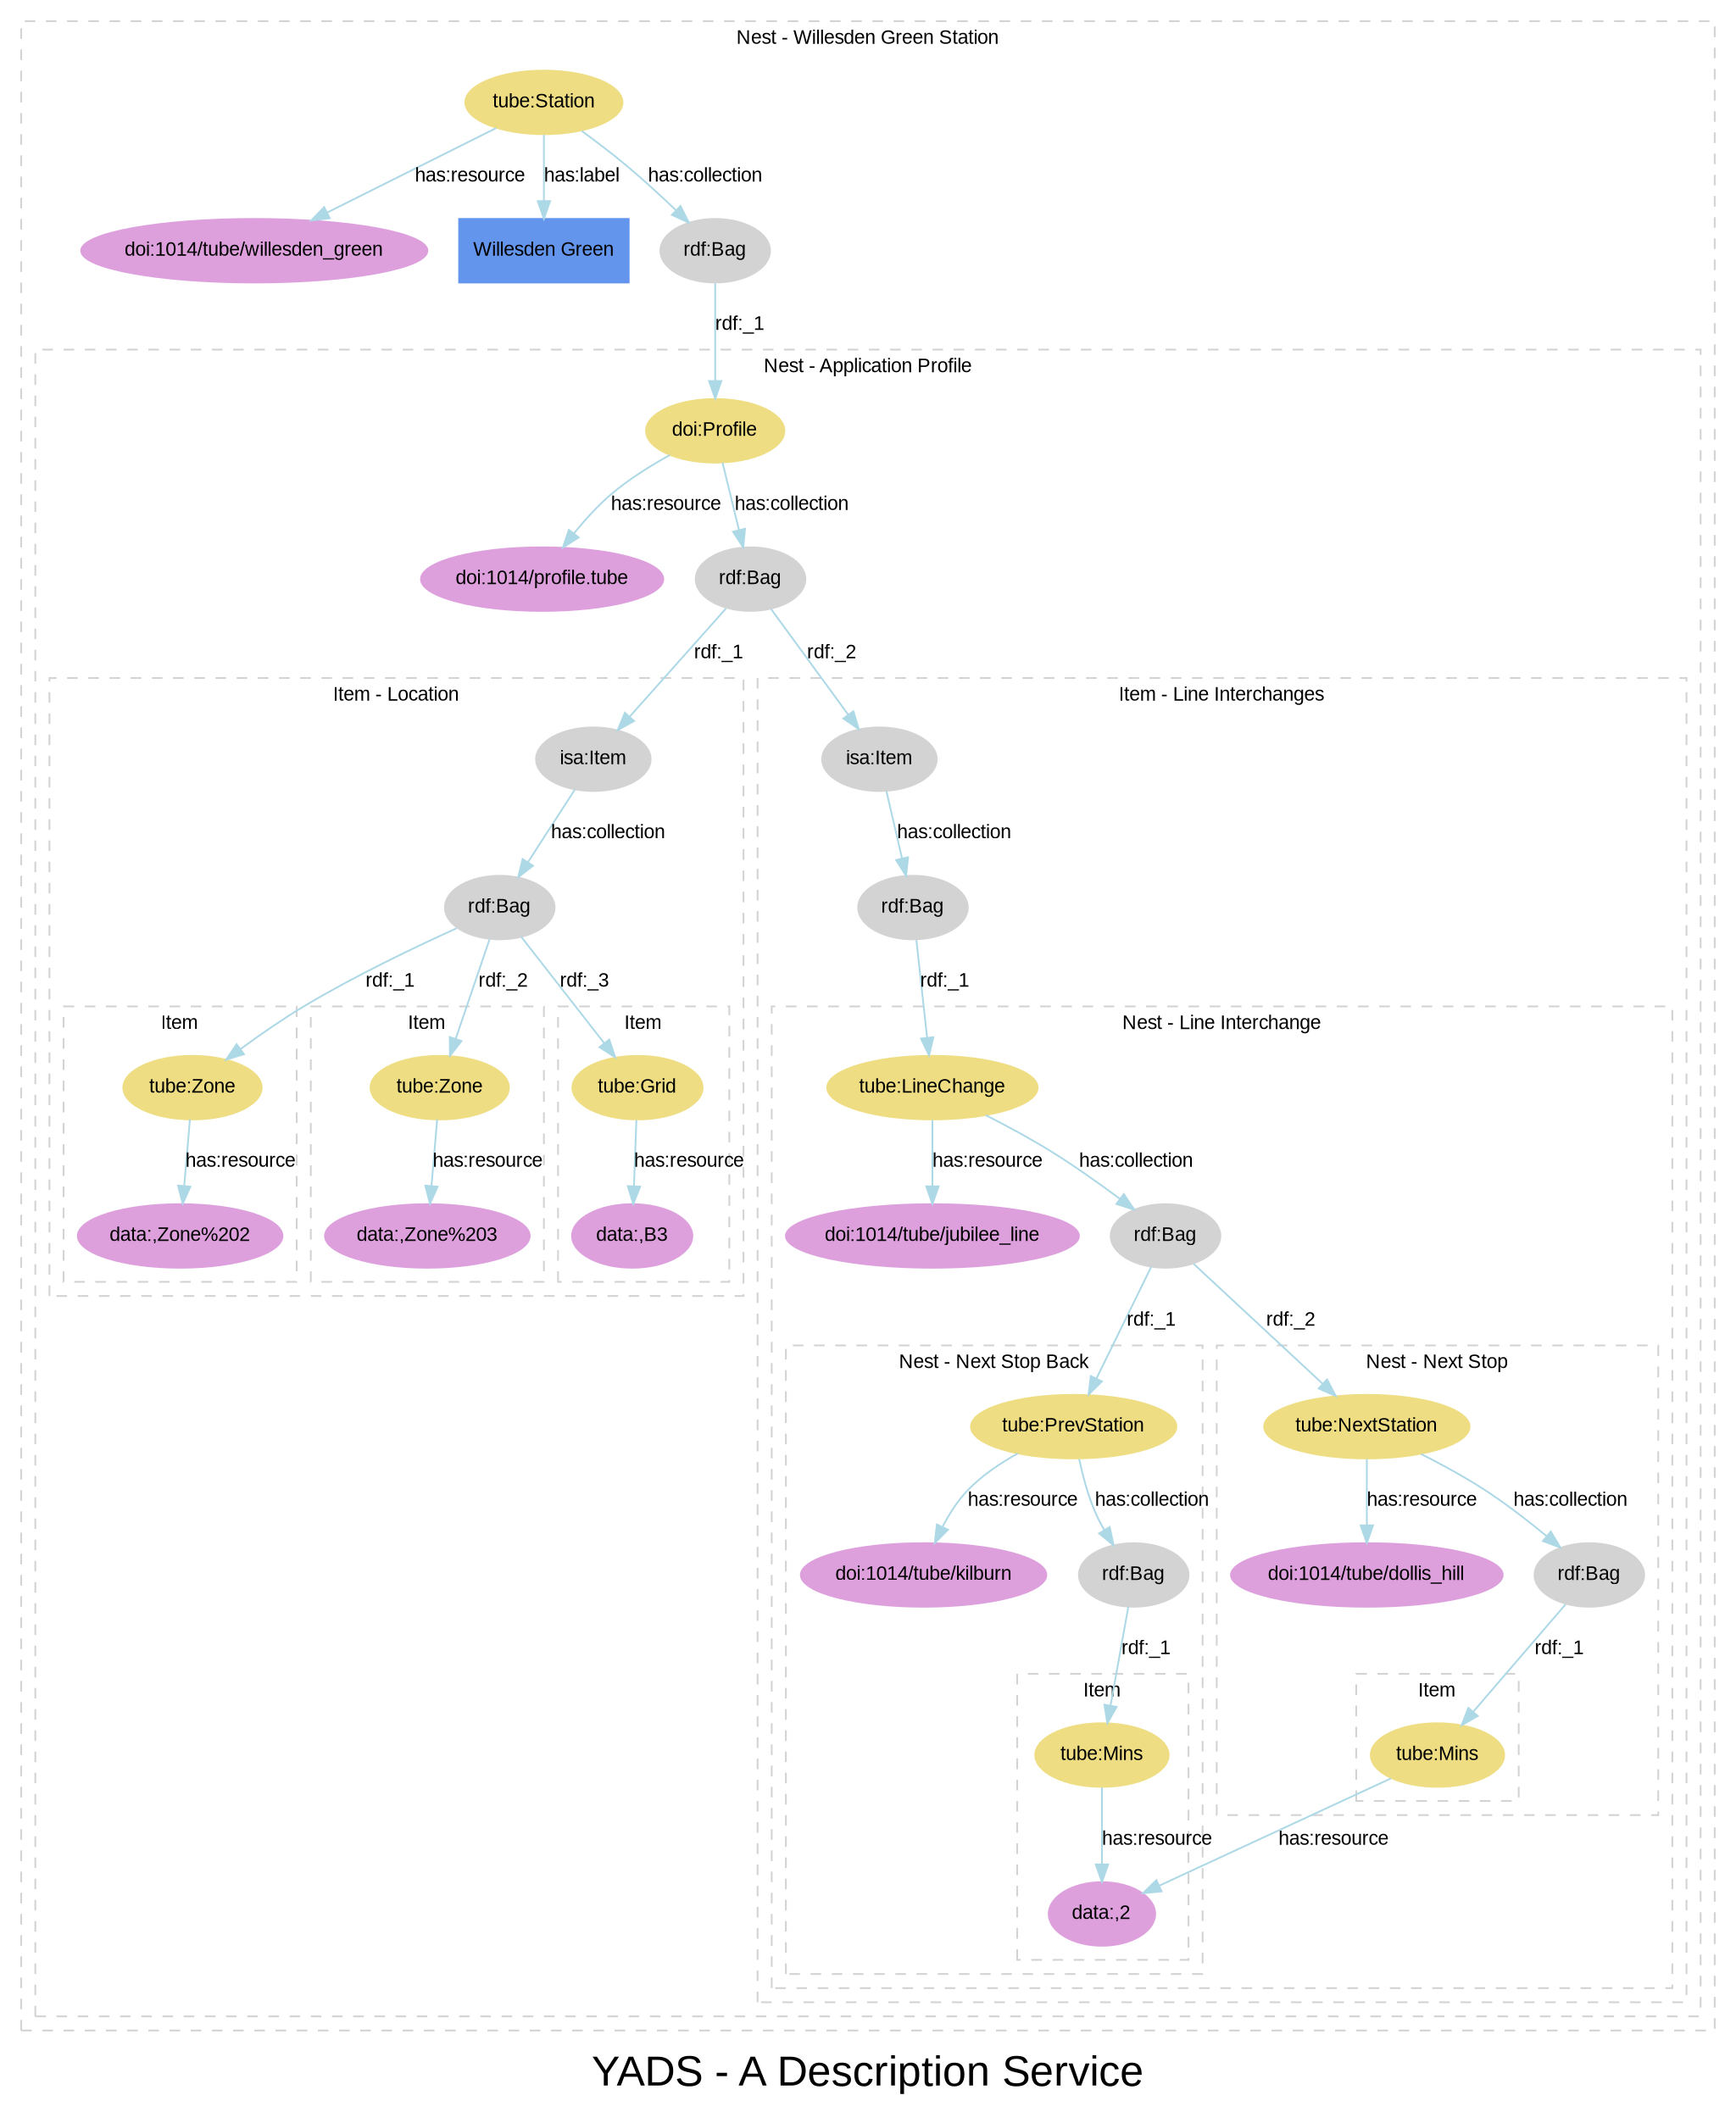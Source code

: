 
digraph yads { 



graph [

  fontname=arial, fontsize=24

  label="YADS - A Description Service"

];

node [

  fontname=arial, fontsize=11, fontcolor=black,

  style=filled, color=cornflowerblue,

];

edge [

  fontname=arial, fontsize=11, fontcolor=black,

  style=filled, color=lightblue,

];

rankdir=TB;



subgraph cluster_1 {



  style=dashed; color=lightgrey;

  fontname=arial; fontsize=11;

  fontcolor="black"; label="Nest - Willesden Green Station";



  ":_1" [label="tube:Station", color=lightgoldenrod];

  ":_1" -> "doi:1014/tube/willesden_green" [label="has:resource", URL="http://www2.elsevier.co.uk/~tony/1014/yads-schema-2002-04-03#resource"];

  ":_1" -> "node_1" [label="has:label", URL="http://www2.elsevier.co.uk/~tony/1014/yads-schema-2002-04-03#label"];



  ":_1" -> ":_2" [label="has:collection", URL="http://www2.elsevier.co.uk/~tony/1014/yads-schema-2002-04-03#collection"];

  ":_2" [label="rdf:Bag", color=lightgrey];

  "doi:1014/tube/willesden_green" [color=plum, URL="http://dx.doi.org/1014/tube/willesden_green"];

  "node_1" [shape=box, label="Willesden Green"];

  ":_2" [label="rdf:Bag", color=lightgrey, URL="http://www.w3.org/1999/02/22-rdf-syntax-ns#Bag"];

  ":_2" -> ":_3" [label="rdf:_1", URL="http://www.w3.org/1999/02/22-rdf-syntax-ns#_1"];

":_3" [label="isa:Nest"]



subgraph cluster_3 {



  style=dashed; color=lightgrey;

  fontname=arial; fontsize=11;

  fontcolor="black"; label="Nest - Application Profile";



  ":_3" [label="doi:Profile", color=lightgoldenrod];

  ":_3" -> "doi:1014/profile.tube" [label="has:resource", URL="http://www2.elsevier.co.uk/~tony/1014/yads-schema-2002-04-03#resource"];



  ":_3" -> ":_4" [label="has:collection", URL="http://www2.elsevier.co.uk/~tony/1014/yads-schema-2002-04-03#collection"];

  ":_4" [label="rdf:Bag", color=lightgrey];

  "doi:1014/profile.tube" [color=plum, URL="http://dx.doi.org/1014/profile.tube"];

  ":_4" [label="rdf:Bag", color=lightgrey, URL="http://www.w3.org/1999/02/22-rdf-syntax-ns#Bag"];

  ":_4" -> ":_5" [label="rdf:_1", URL="http://www.w3.org/1999/02/22-rdf-syntax-ns#_1"];

":_5" [label="isa:Item"]

  ":_4" -> ":_10" [label="rdf:_2", URL="http://www.w3.org/1999/02/22-rdf-syntax-ns#_2"];

":_10" [label="isa:Item"]



subgraph cluster_5 {



  style=dashed; color=lightgrey;

  fontname=arial; fontsize=11;

  fontcolor="black"; label="Item - Location";



  ":_5" [label="isa:Item", color=lightgrey, URL="http://www2.elsevier.co.uk/~tony/1014/yads-schema-2002-04-03#Item"];

  ":_5" -> ":_6" [label="has:collection", URL="http://www2.elsevier.co.uk/~tony/1014/yads-schema-2002-04-03#collection"];

  ":_6" [label="rdf:Bag", color=lightgrey];

  ":_6" [label="rdf:Bag", color=lightgrey, URL="http://www.w3.org/1999/02/22-rdf-syntax-ns#Bag"];

  ":_6" -> ":_7" [label="rdf:_1", URL="http://www.w3.org/1999/02/22-rdf-syntax-ns#_1"];

":_7" [label="isa:Item"]

  ":_6" -> ":_8" [label="rdf:_2", URL="http://www.w3.org/1999/02/22-rdf-syntax-ns#_2"];

":_8" [label="isa:Item"]

  ":_6" -> ":_9" [label="rdf:_3", URL="http://www.w3.org/1999/02/22-rdf-syntax-ns#_3"];

":_9" [label="isa:Item"]



subgraph cluster_7 {



  style=dashed; color=lightgrey;

  fontname=arial; fontsize=11;

  fontcolor="black"; label="Item";



  ":_7" [label="tube:Zone", color=lightgoldenrod];

  ":_7" -> "data:,Zone%202" [label="has:resource", URL="http://www2.elsevier.co.uk/~tony/1014/yads-schema-2002-04-03#resource"];



  "data:,Zone%202" [color=plum, URL="data:,Zone%202"];

}



subgraph cluster_8 {



  style=dashed; color=lightgrey;

  fontname=arial; fontsize=11;

  fontcolor="black"; label="Item";



  ":_8" [label="tube:Zone", color=lightgoldenrod];

  ":_8" -> "data:,Zone%203" [label="has:resource", URL="http://www2.elsevier.co.uk/~tony/1014/yads-schema-2002-04-03#resource"];



  "data:,Zone%203" [color=plum, URL="data:,Zone%203"];

}



subgraph cluster_9 {



  style=dashed; color=lightgrey;

  fontname=arial; fontsize=11;

  fontcolor="black"; label="Item";



  ":_9" [label="tube:Grid", color=lightgoldenrod];

  ":_9" -> "data:,B3" [label="has:resource", URL="http://www2.elsevier.co.uk/~tony/1014/yads-schema-2002-04-03#resource"];



  "data:,B3" [color=plum, URL="data:,B3"];

}



}



subgraph cluster_10 {



  style=dashed; color=lightgrey;

  fontname=arial; fontsize=11;

  fontcolor="black"; label="Item - Line Interchanges";



  ":_10" [label="isa:Item", color=lightgrey, URL="http://www2.elsevier.co.uk/~tony/1014/yads-schema-2002-04-03#Item"];

  ":_10" -> ":_11" [label="has:collection", URL="http://www2.elsevier.co.uk/~tony/1014/yads-schema-2002-04-03#collection"];

  ":_11" [label="rdf:Bag", color=lightgrey];

  ":_11" [label="rdf:Bag", color=lightgrey, URL="http://www.w3.org/1999/02/22-rdf-syntax-ns#Bag"];

  ":_11" -> ":_12" [label="rdf:_1", URL="http://www.w3.org/1999/02/22-rdf-syntax-ns#_1"];

":_12" [label="isa:Nest"]



subgraph cluster_12 {



  style=dashed; color=lightgrey;

  fontname=arial; fontsize=11;

  fontcolor="black"; label="Nest - Line Interchange";



  ":_12" [label="tube:LineChange", color=lightgoldenrod];

  ":_12" -> "doi:1014/tube/jubilee_line" [label="has:resource", URL="http://www2.elsevier.co.uk/~tony/1014/yads-schema-2002-04-03#resource"];



  ":_12" -> ":_13" [label="has:collection", URL="http://www2.elsevier.co.uk/~tony/1014/yads-schema-2002-04-03#collection"];

  ":_13" [label="rdf:Bag", color=lightgrey];

  "doi:1014/tube/jubilee_line" [color=plum, URL="http://dx.doi.org/1014/tube/jubilee_line"];

  ":_13" [label="rdf:Bag", color=lightgrey, URL="http://www.w3.org/1999/02/22-rdf-syntax-ns#Bag"];

  ":_13" -> ":_14" [label="rdf:_1", URL="http://www.w3.org/1999/02/22-rdf-syntax-ns#_1"];

":_14" [label="isa:Nest"]

  ":_13" -> ":_17" [label="rdf:_2", URL="http://www.w3.org/1999/02/22-rdf-syntax-ns#_2"];

":_17" [label="isa:Nest"]



subgraph cluster_14 {



  style=dashed; color=lightgrey;

  fontname=arial; fontsize=11;

  fontcolor="black"; label="Nest - Next Stop Back";



  ":_14" [label="tube:PrevStation", color=lightgoldenrod];

  ":_14" -> "doi:1014/tube/kilburn" [label="has:resource", URL="http://www2.elsevier.co.uk/~tony/1014/yads-schema-2002-04-03#resource"];



  ":_14" -> ":_15" [label="has:collection", URL="http://www2.elsevier.co.uk/~tony/1014/yads-schema-2002-04-03#collection"];

  ":_15" [label="rdf:Bag", color=lightgrey];

  "doi:1014/tube/kilburn" [color=plum, URL="http://dx.doi.org/1014/tube/kilburn"];

  ":_15" [label="rdf:Bag", color=lightgrey, URL="http://www.w3.org/1999/02/22-rdf-syntax-ns#Bag"];

  ":_15" -> ":_16" [label="rdf:_1", URL="http://www.w3.org/1999/02/22-rdf-syntax-ns#_1"];

":_16" [label="isa:Item"]



subgraph cluster_16 {



  style=dashed; color=lightgrey;

  fontname=arial; fontsize=11;

  fontcolor="black"; label="Item";



  ":_16" [label="tube:Mins", color=lightgoldenrod];

  ":_16" -> "data:,2" [label="has:resource", URL="http://www2.elsevier.co.uk/~tony/1014/yads-schema-2002-04-03#resource"];



  "data:,2" [color=plum, URL="data:,2"];

}



}



subgraph cluster_17 {



  style=dashed; color=lightgrey;

  fontname=arial; fontsize=11;

  fontcolor="black"; label="Nest - Next Stop";



  ":_17" [label="tube:NextStation", color=lightgoldenrod];

  ":_17" -> "doi:1014/tube/dollis_hill" [label="has:resource", URL="http://www2.elsevier.co.uk/~tony/1014/yads-schema-2002-04-03#resource"];



  ":_17" -> ":_18" [label="has:collection", URL="http://www2.elsevier.co.uk/~tony/1014/yads-schema-2002-04-03#collection"];

  ":_18" [label="rdf:Bag", color=lightgrey];

  "doi:1014/tube/dollis_hill" [color=plum, URL="http://dx.doi.org/1014/tube/dollis_hill"];

  ":_18" [label="rdf:Bag", color=lightgrey, URL="http://www.w3.org/1999/02/22-rdf-syntax-ns#Bag"];

  ":_18" -> ":_19" [label="rdf:_1", URL="http://www.w3.org/1999/02/22-rdf-syntax-ns#_1"];

":_19" [label="isa:Item"]



subgraph cluster_19 {



  style=dashed; color=lightgrey;

  fontname=arial; fontsize=11;

  fontcolor="black"; label="Item";



  ":_19" [label="tube:Mins", color=lightgoldenrod];

  ":_19" -> "data:,2" [label="has:resource", URL="http://www2.elsevier.co.uk/~tony/1014/yads-schema-2002-04-03#resource"];



  "data:,2" [color=plum, URL="data:,2"];

}



}



}



}



}



}



}

